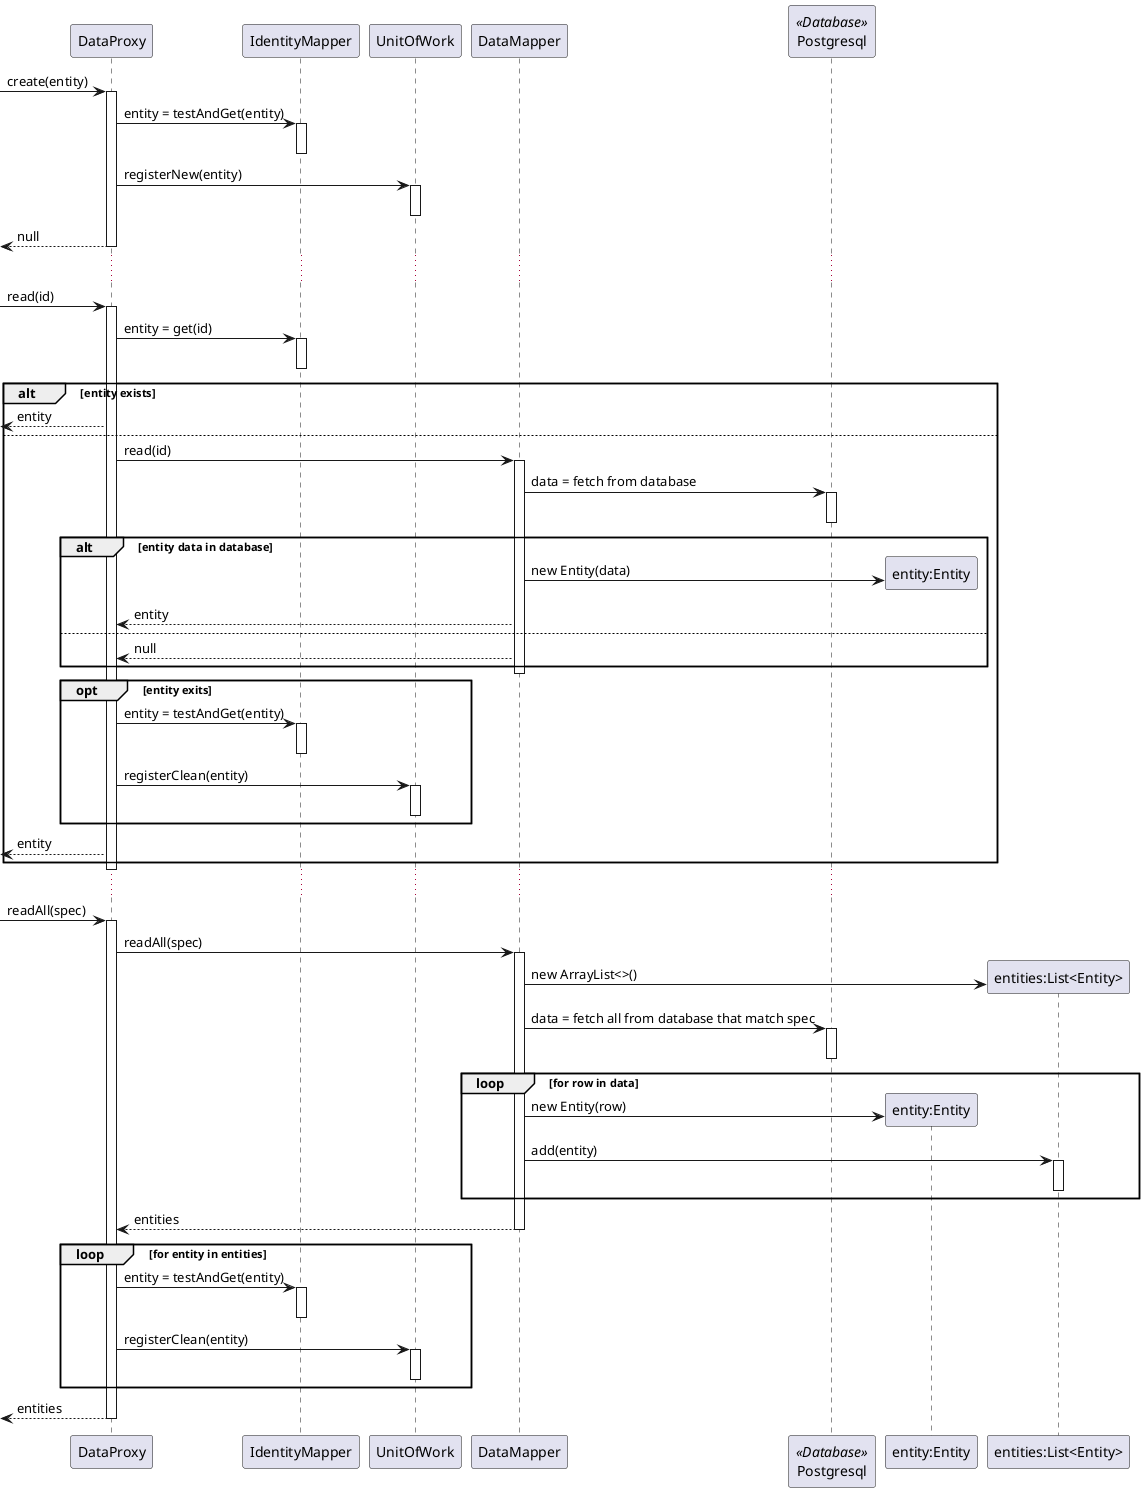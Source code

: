@startuml  data mapper proxy

participant "DataProxy" as dp
participant "IdentityMapper" as idmap
participant "UnitOfWork" as uow
participant "DataMapper" as dm
participant "Postgresql" as db << Database >>
participant "entity:Entity" as ent
participant "entities:List<Entity>" as ents

[-> dp: create(entity)
activate dp
dp -> idmap: entity = testAndGet(entity)
activate idmap
deactivate idmap
dp -> uow: registerNew(entity)
activate uow
deactivate uow
[<-- dp: null
deactivate dp

...

[-> dp: read(id)
activate dp
dp -> idmap: entity = get(id)
activate idmap
deactivate idmap
alt entity exists
  [<-- dp: entity
else
  dp -> dm: read(id)
  activate dm
  dm -> db: data = fetch from database
  activate db
  deactivate db
  alt entity data in database
    dm -> ent **: new Entity(data)
    dm --> dp: entity
  else
    dm --> dp: null
  end
  deactivate dm
  opt entity exits
    dp -> idmap: entity = testAndGet(entity)
    activate idmap
    deactivate idmap
    dp -> uow: registerClean(entity)
    activate uow
    deactivate uow
  end
  [<-- dp: entity
end
deactivate dp

...

[-> dp: readAll(spec)
activate dp
dp -> dm: readAll(spec)
activate dm
dm -> ents **: new ArrayList<>()
dm -> db: data = fetch all from database that match spec
activate db
deactivate db
loop for row in data
  dm -> ent **: new Entity(row)
  dm -> ents: add(entity)
  activate ents
  deactivate ents
end
dm --> dp: entities
deactivate dm
loop for entity in entities
  dp -> idmap: entity = testAndGet(entity)
  activate idmap
  deactivate idmap
  dp -> uow: registerClean(entity)
  activate uow
  deactivate uow
end
[<-- dp: entities
deactivate dp

@enduml